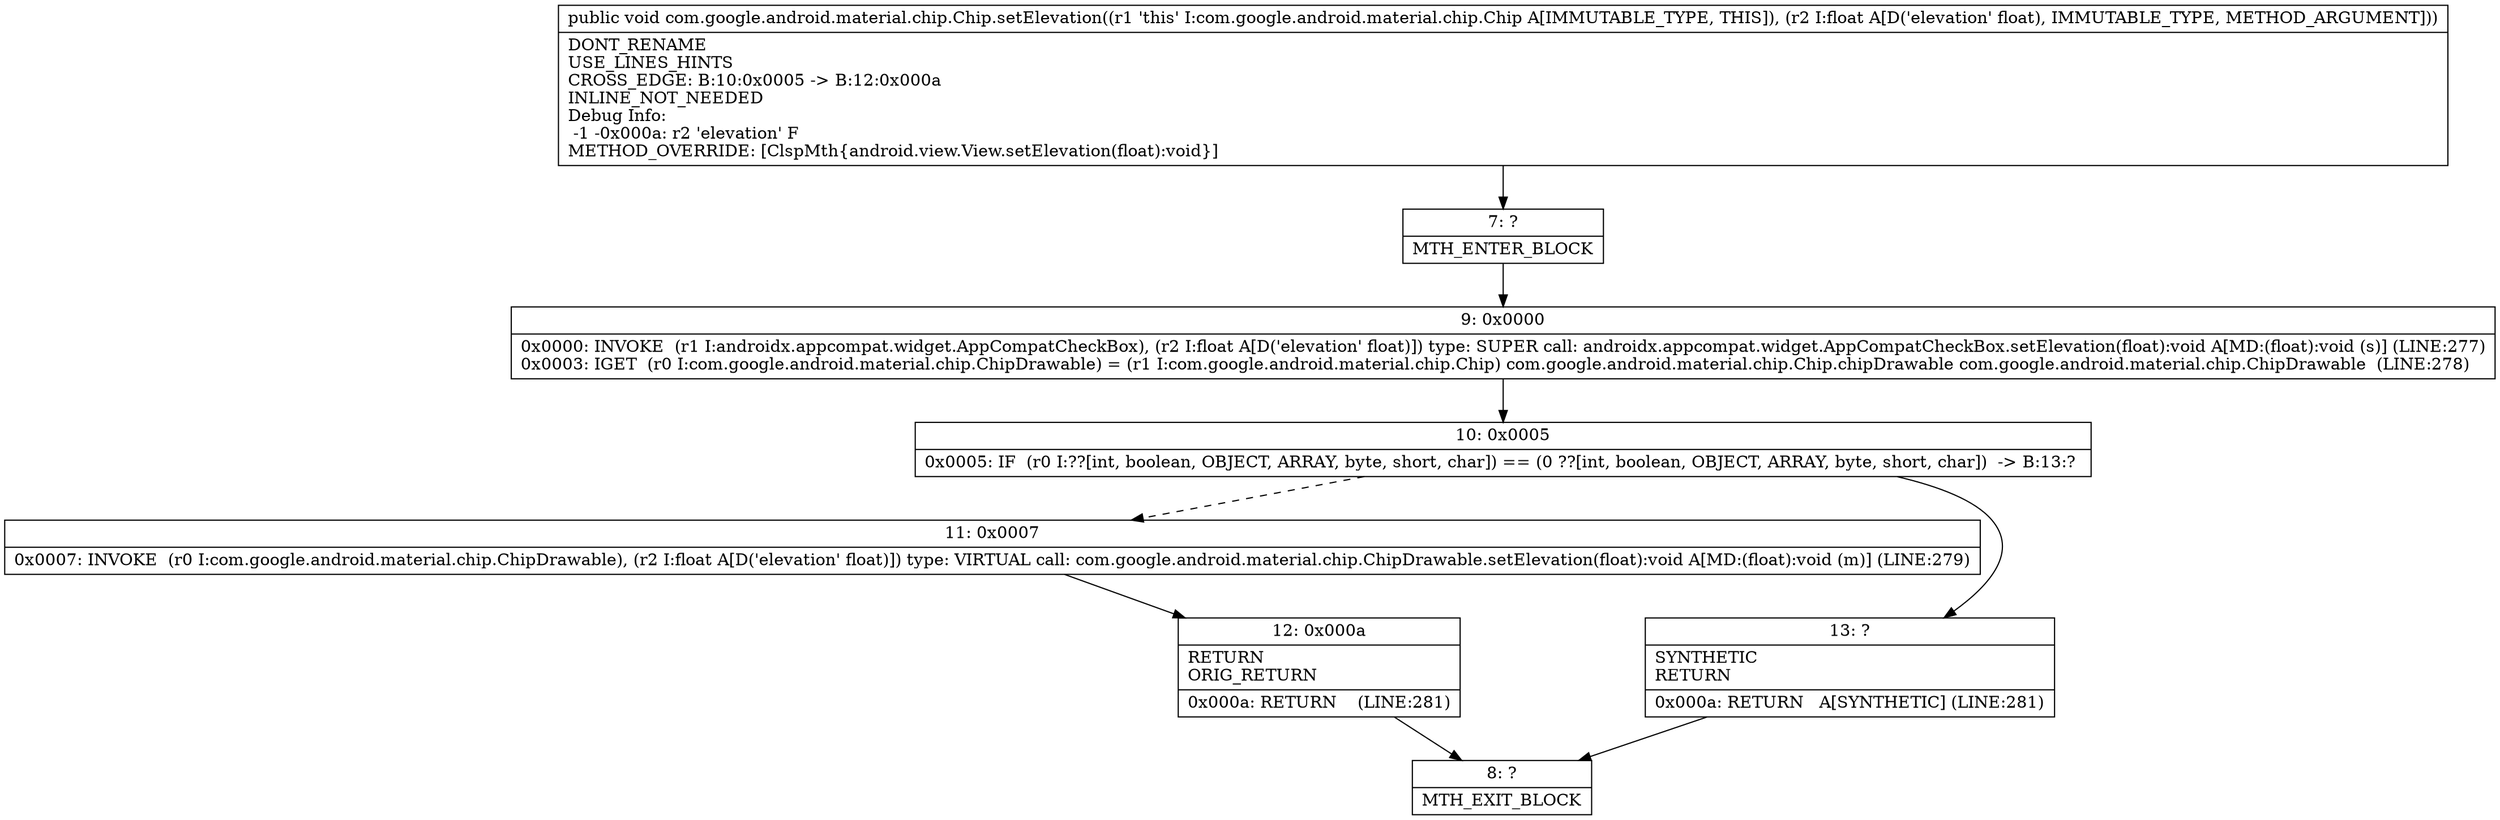 digraph "CFG forcom.google.android.material.chip.Chip.setElevation(F)V" {
Node_7 [shape=record,label="{7\:\ ?|MTH_ENTER_BLOCK\l}"];
Node_9 [shape=record,label="{9\:\ 0x0000|0x0000: INVOKE  (r1 I:androidx.appcompat.widget.AppCompatCheckBox), (r2 I:float A[D('elevation' float)]) type: SUPER call: androidx.appcompat.widget.AppCompatCheckBox.setElevation(float):void A[MD:(float):void (s)] (LINE:277)\l0x0003: IGET  (r0 I:com.google.android.material.chip.ChipDrawable) = (r1 I:com.google.android.material.chip.Chip) com.google.android.material.chip.Chip.chipDrawable com.google.android.material.chip.ChipDrawable  (LINE:278)\l}"];
Node_10 [shape=record,label="{10\:\ 0x0005|0x0005: IF  (r0 I:??[int, boolean, OBJECT, ARRAY, byte, short, char]) == (0 ??[int, boolean, OBJECT, ARRAY, byte, short, char])  \-\> B:13:? \l}"];
Node_11 [shape=record,label="{11\:\ 0x0007|0x0007: INVOKE  (r0 I:com.google.android.material.chip.ChipDrawable), (r2 I:float A[D('elevation' float)]) type: VIRTUAL call: com.google.android.material.chip.ChipDrawable.setElevation(float):void A[MD:(float):void (m)] (LINE:279)\l}"];
Node_12 [shape=record,label="{12\:\ 0x000a|RETURN\lORIG_RETURN\l|0x000a: RETURN    (LINE:281)\l}"];
Node_8 [shape=record,label="{8\:\ ?|MTH_EXIT_BLOCK\l}"];
Node_13 [shape=record,label="{13\:\ ?|SYNTHETIC\lRETURN\l|0x000a: RETURN   A[SYNTHETIC] (LINE:281)\l}"];
MethodNode[shape=record,label="{public void com.google.android.material.chip.Chip.setElevation((r1 'this' I:com.google.android.material.chip.Chip A[IMMUTABLE_TYPE, THIS]), (r2 I:float A[D('elevation' float), IMMUTABLE_TYPE, METHOD_ARGUMENT]))  | DONT_RENAME\lUSE_LINES_HINTS\lCROSS_EDGE: B:10:0x0005 \-\> B:12:0x000a\lINLINE_NOT_NEEDED\lDebug Info:\l  \-1 \-0x000a: r2 'elevation' F\lMETHOD_OVERRIDE: [ClspMth\{android.view.View.setElevation(float):void\}]\l}"];
MethodNode -> Node_7;Node_7 -> Node_9;
Node_9 -> Node_10;
Node_10 -> Node_11[style=dashed];
Node_10 -> Node_13;
Node_11 -> Node_12;
Node_12 -> Node_8;
Node_13 -> Node_8;
}

